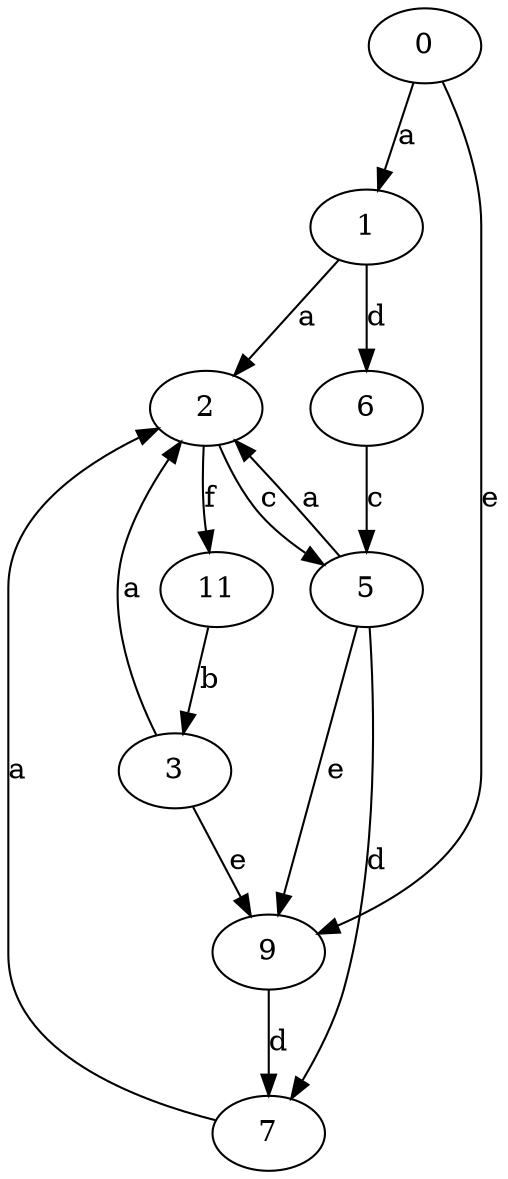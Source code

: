 strict digraph  {
1;
2;
3;
0;
5;
6;
7;
9;
11;
1 -> 2  [label=a];
1 -> 6  [label=d];
2 -> 5  [label=c];
2 -> 11  [label=f];
3 -> 2  [label=a];
3 -> 9  [label=e];
0 -> 1  [label=a];
0 -> 9  [label=e];
5 -> 2  [label=a];
5 -> 7  [label=d];
5 -> 9  [label=e];
6 -> 5  [label=c];
7 -> 2  [label=a];
9 -> 7  [label=d];
11 -> 3  [label=b];
}
